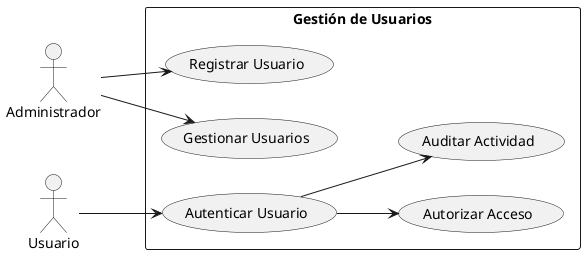 @startuml
left to right direction
actor "Administrador" as Admin
actor "Usuario" as User

rectangle "Gestión de Usuarios" {
    usecase "Registrar Usuario" as UC1
    usecase "Gestionar Usuarios" as UC2
    usecase "Autenticar Usuario" as UC3
    usecase "Autorizar Acceso" as UC4
    usecase "Auditar Actividad" as UC5
}

Admin --> UC1
Admin --> UC2
User --> UC3
UC3 --> UC4
UC3 --> UC5

@enduml

